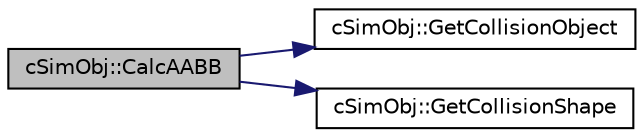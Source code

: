 digraph "cSimObj::CalcAABB"
{
 // LATEX_PDF_SIZE
  edge [fontname="Helvetica",fontsize="10",labelfontname="Helvetica",labelfontsize="10"];
  node [fontname="Helvetica",fontsize="10",shape=record];
  rankdir="LR";
  Node1 [label="cSimObj::CalcAABB",height=0.2,width=0.4,color="black", fillcolor="grey75", style="filled", fontcolor="black",tooltip=" "];
  Node1 -> Node2 [color="midnightblue",fontsize="10",style="solid",fontname="Helvetica"];
  Node2 [label="cSimObj::GetCollisionObject",height=0.2,width=0.4,color="black", fillcolor="white", style="filled",URL="$classc_sim_obj.html#aabb085287e9c1b96e290f66b8cab95e9",tooltip=" "];
  Node1 -> Node3 [color="midnightblue",fontsize="10",style="solid",fontname="Helvetica"];
  Node3 [label="cSimObj::GetCollisionShape",height=0.2,width=0.4,color="black", fillcolor="white", style="filled",URL="$classc_sim_obj.html#a88e09c071e45f752605e2f33558dd921",tooltip=" "];
}
